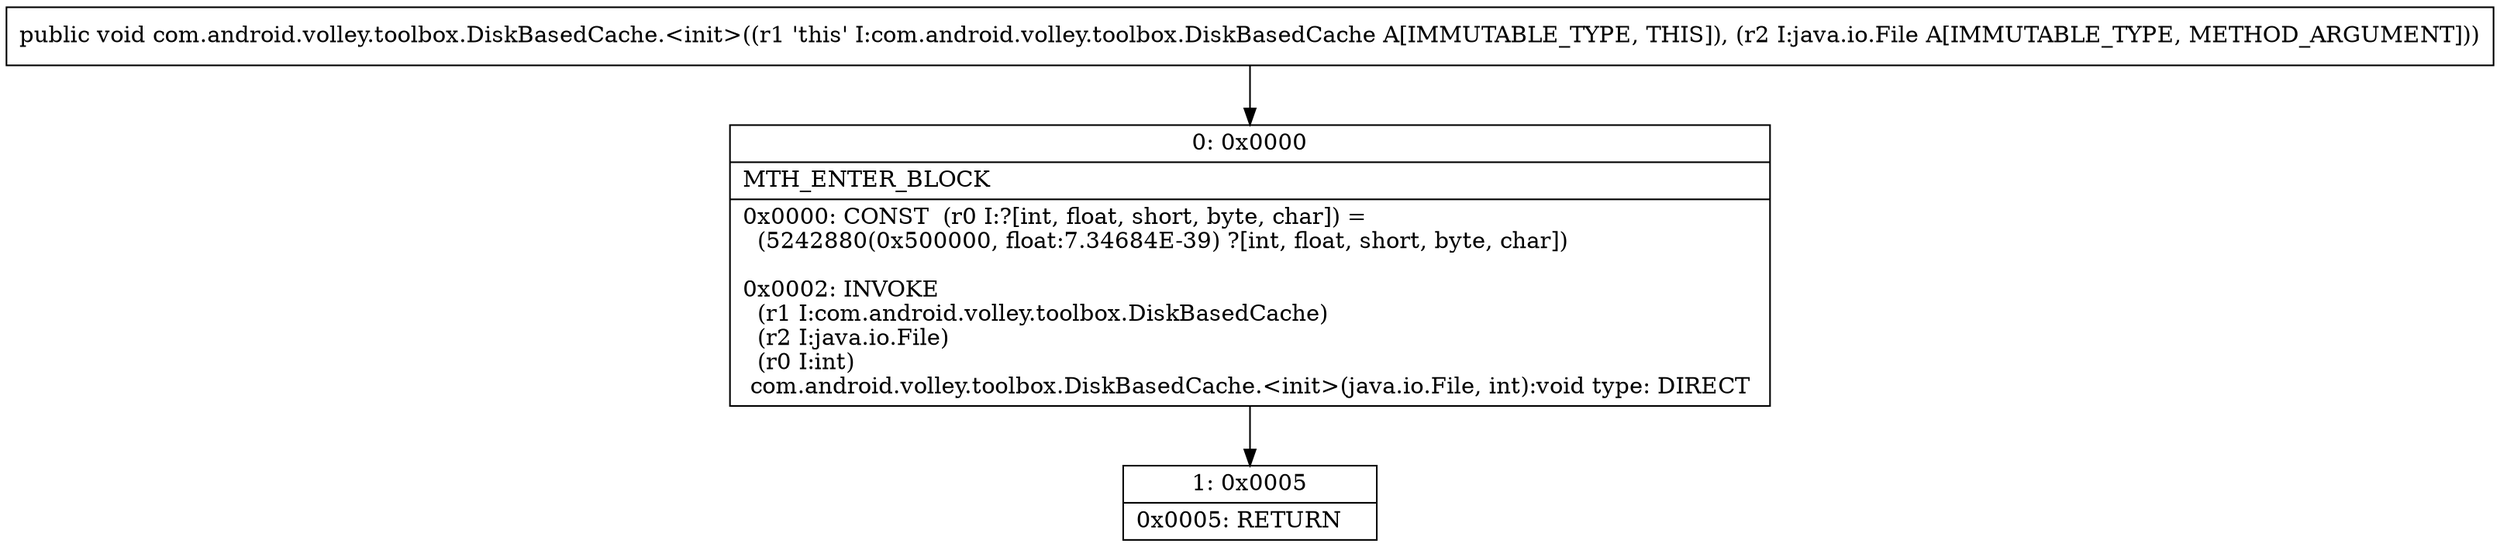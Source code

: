 digraph "CFG forcom.android.volley.toolbox.DiskBasedCache.\<init\>(Ljava\/io\/File;)V" {
Node_0 [shape=record,label="{0\:\ 0x0000|MTH_ENTER_BLOCK\l|0x0000: CONST  (r0 I:?[int, float, short, byte, char]) = \l  (5242880(0x500000, float:7.34684E\-39) ?[int, float, short, byte, char])\l \l0x0002: INVOKE  \l  (r1 I:com.android.volley.toolbox.DiskBasedCache)\l  (r2 I:java.io.File)\l  (r0 I:int)\l com.android.volley.toolbox.DiskBasedCache.\<init\>(java.io.File, int):void type: DIRECT \l}"];
Node_1 [shape=record,label="{1\:\ 0x0005|0x0005: RETURN   \l}"];
MethodNode[shape=record,label="{public void com.android.volley.toolbox.DiskBasedCache.\<init\>((r1 'this' I:com.android.volley.toolbox.DiskBasedCache A[IMMUTABLE_TYPE, THIS]), (r2 I:java.io.File A[IMMUTABLE_TYPE, METHOD_ARGUMENT])) }"];
MethodNode -> Node_0;
Node_0 -> Node_1;
}

